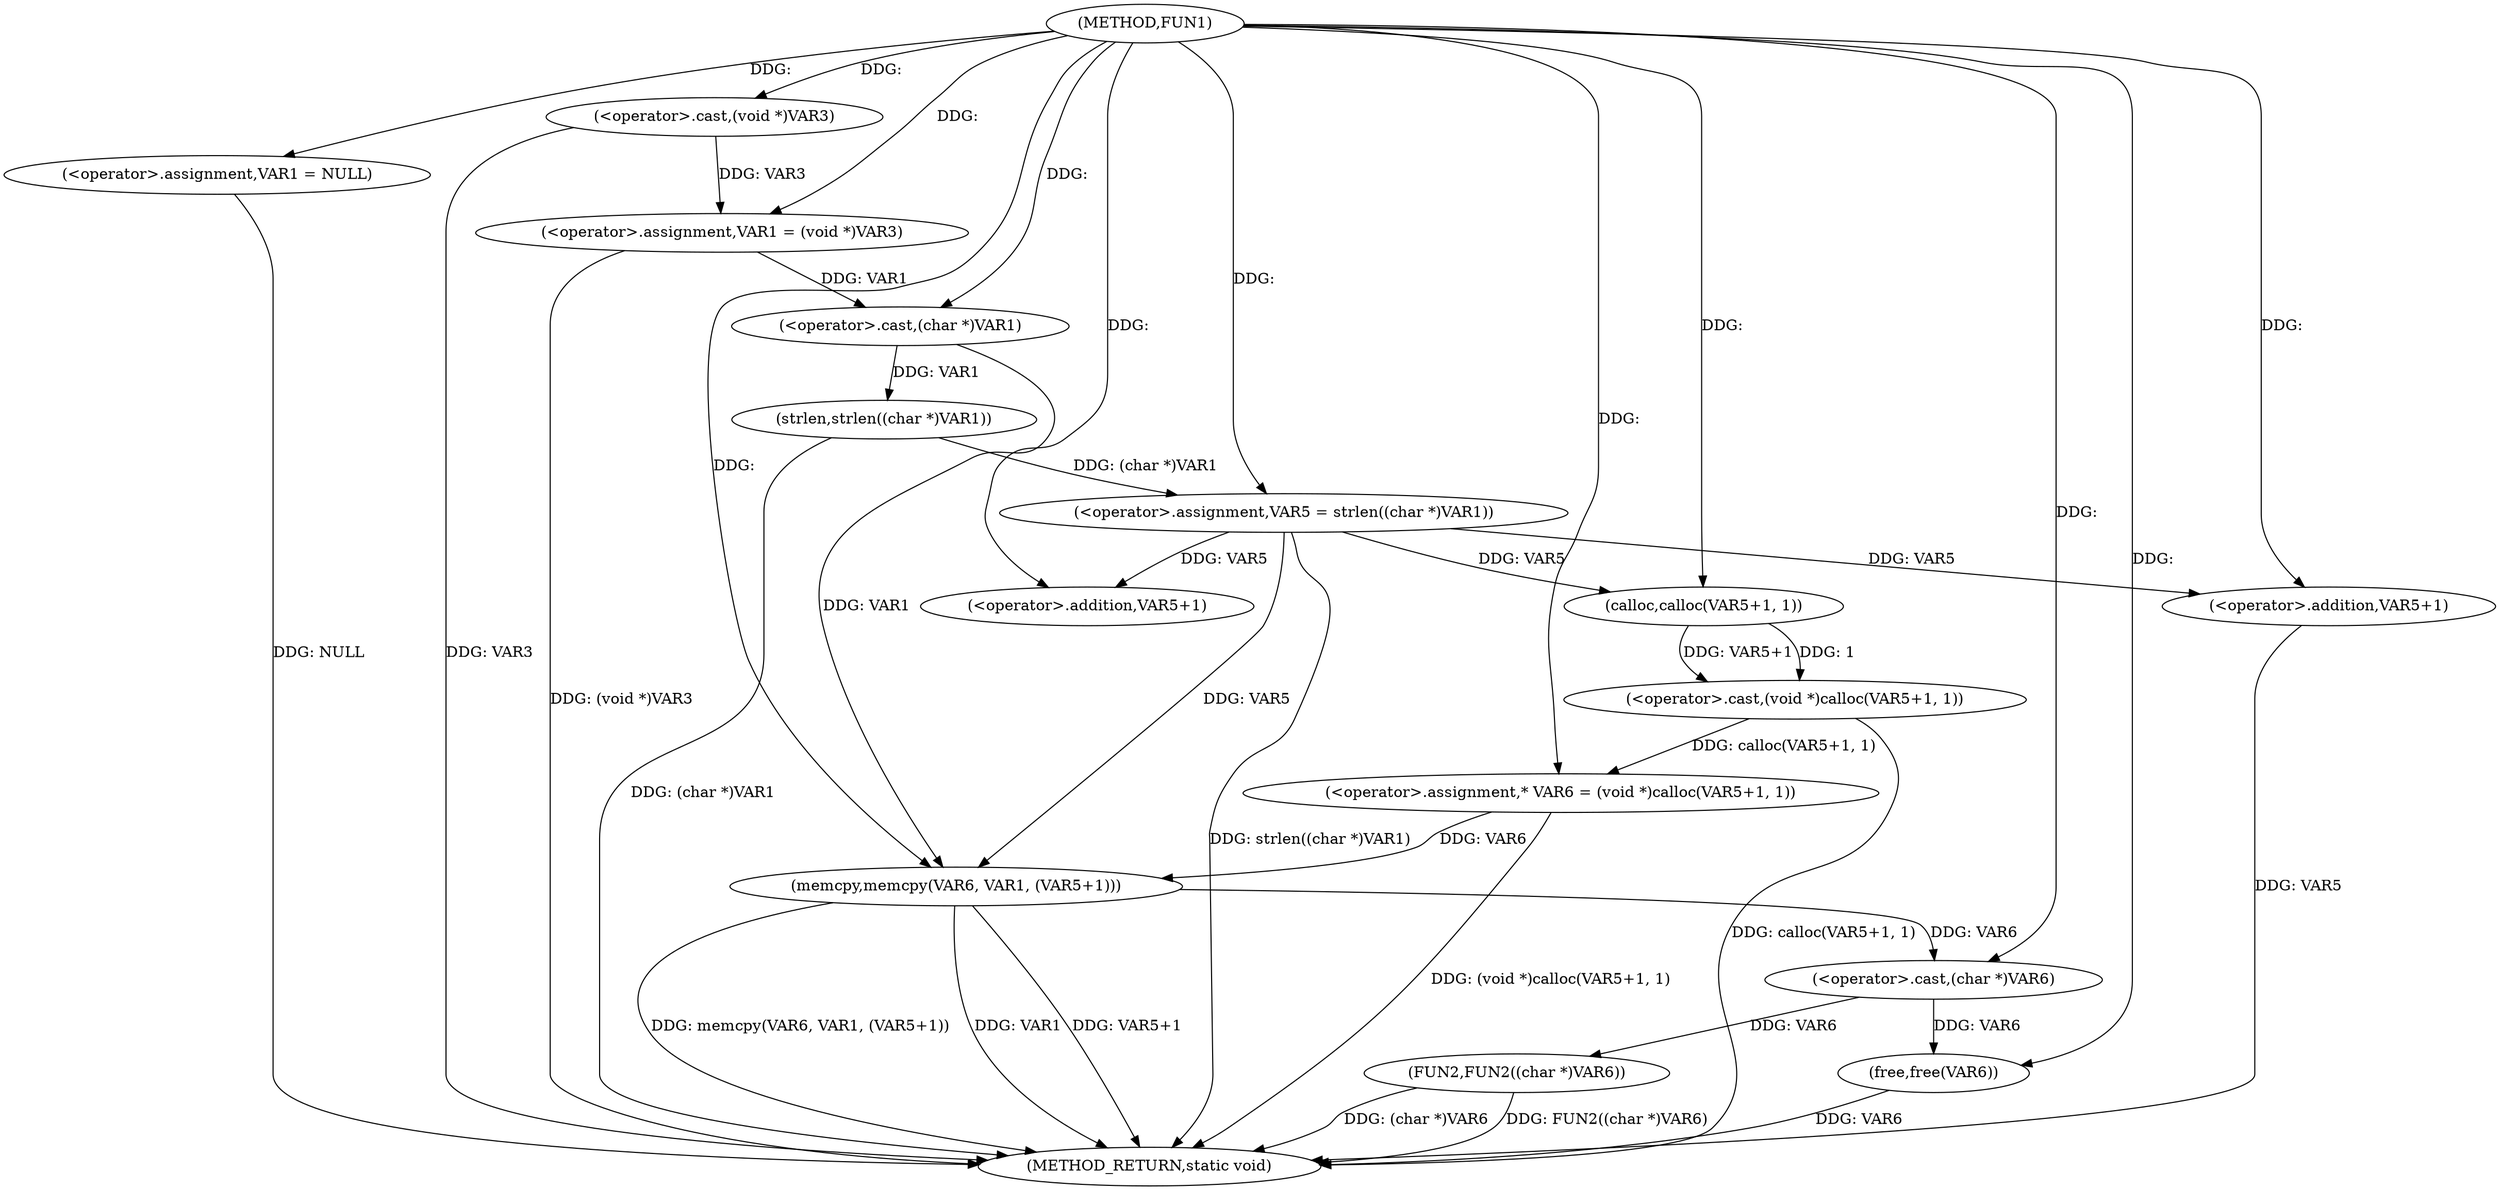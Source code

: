 digraph FUN1 {  
"1000100" [label = "(METHOD,FUN1)" ]
"1000145" [label = "(METHOD_RETURN,static void)" ]
"1000103" [label = "(<operator>.assignment,VAR1 = NULL)" ]
"1000108" [label = "(<operator>.assignment,VAR1 = (void *)VAR3)" ]
"1000110" [label = "(<operator>.cast,(void *)VAR3)" ]
"1000117" [label = "(<operator>.assignment,VAR5 = strlen((char *)VAR1))" ]
"1000119" [label = "(strlen,strlen((char *)VAR1))" ]
"1000120" [label = "(<operator>.cast,(char *)VAR1)" ]
"1000124" [label = "(<operator>.assignment,* VAR6 = (void *)calloc(VAR5+1, 1))" ]
"1000126" [label = "(<operator>.cast,(void *)calloc(VAR5+1, 1))" ]
"1000128" [label = "(calloc,calloc(VAR5+1, 1))" ]
"1000129" [label = "(<operator>.addition,VAR5+1)" ]
"1000133" [label = "(memcpy,memcpy(VAR6, VAR1, (VAR5+1)))" ]
"1000136" [label = "(<operator>.addition,VAR5+1)" ]
"1000139" [label = "(FUN2,FUN2((char *)VAR6))" ]
"1000140" [label = "(<operator>.cast,(char *)VAR6)" ]
"1000143" [label = "(free,free(VAR6))" ]
  "1000124" -> "1000145"  [ label = "DDG: (void *)calloc(VAR5+1, 1)"] 
  "1000103" -> "1000145"  [ label = "DDG: NULL"] 
  "1000139" -> "1000145"  [ label = "DDG: FUN2((char *)VAR6)"] 
  "1000139" -> "1000145"  [ label = "DDG: (char *)VAR6"] 
  "1000126" -> "1000145"  [ label = "DDG: calloc(VAR5+1, 1)"] 
  "1000117" -> "1000145"  [ label = "DDG: strlen((char *)VAR1)"] 
  "1000136" -> "1000145"  [ label = "DDG: VAR5"] 
  "1000143" -> "1000145"  [ label = "DDG: VAR6"] 
  "1000133" -> "1000145"  [ label = "DDG: memcpy(VAR6, VAR1, (VAR5+1))"] 
  "1000110" -> "1000145"  [ label = "DDG: VAR3"] 
  "1000133" -> "1000145"  [ label = "DDG: VAR1"] 
  "1000108" -> "1000145"  [ label = "DDG: (void *)VAR3"] 
  "1000119" -> "1000145"  [ label = "DDG: (char *)VAR1"] 
  "1000133" -> "1000145"  [ label = "DDG: VAR5+1"] 
  "1000100" -> "1000103"  [ label = "DDG: "] 
  "1000110" -> "1000108"  [ label = "DDG: VAR3"] 
  "1000100" -> "1000108"  [ label = "DDG: "] 
  "1000100" -> "1000110"  [ label = "DDG: "] 
  "1000119" -> "1000117"  [ label = "DDG: (char *)VAR1"] 
  "1000100" -> "1000117"  [ label = "DDG: "] 
  "1000120" -> "1000119"  [ label = "DDG: VAR1"] 
  "1000108" -> "1000120"  [ label = "DDG: VAR1"] 
  "1000100" -> "1000120"  [ label = "DDG: "] 
  "1000126" -> "1000124"  [ label = "DDG: calloc(VAR5+1, 1)"] 
  "1000100" -> "1000124"  [ label = "DDG: "] 
  "1000128" -> "1000126"  [ label = "DDG: VAR5+1"] 
  "1000128" -> "1000126"  [ label = "DDG: 1"] 
  "1000117" -> "1000128"  [ label = "DDG: VAR5"] 
  "1000100" -> "1000128"  [ label = "DDG: "] 
  "1000117" -> "1000129"  [ label = "DDG: VAR5"] 
  "1000100" -> "1000129"  [ label = "DDG: "] 
  "1000124" -> "1000133"  [ label = "DDG: VAR6"] 
  "1000100" -> "1000133"  [ label = "DDG: "] 
  "1000120" -> "1000133"  [ label = "DDG: VAR1"] 
  "1000117" -> "1000133"  [ label = "DDG: VAR5"] 
  "1000100" -> "1000136"  [ label = "DDG: "] 
  "1000117" -> "1000136"  [ label = "DDG: VAR5"] 
  "1000140" -> "1000139"  [ label = "DDG: VAR6"] 
  "1000133" -> "1000140"  [ label = "DDG: VAR6"] 
  "1000100" -> "1000140"  [ label = "DDG: "] 
  "1000140" -> "1000143"  [ label = "DDG: VAR6"] 
  "1000100" -> "1000143"  [ label = "DDG: "] 
}
